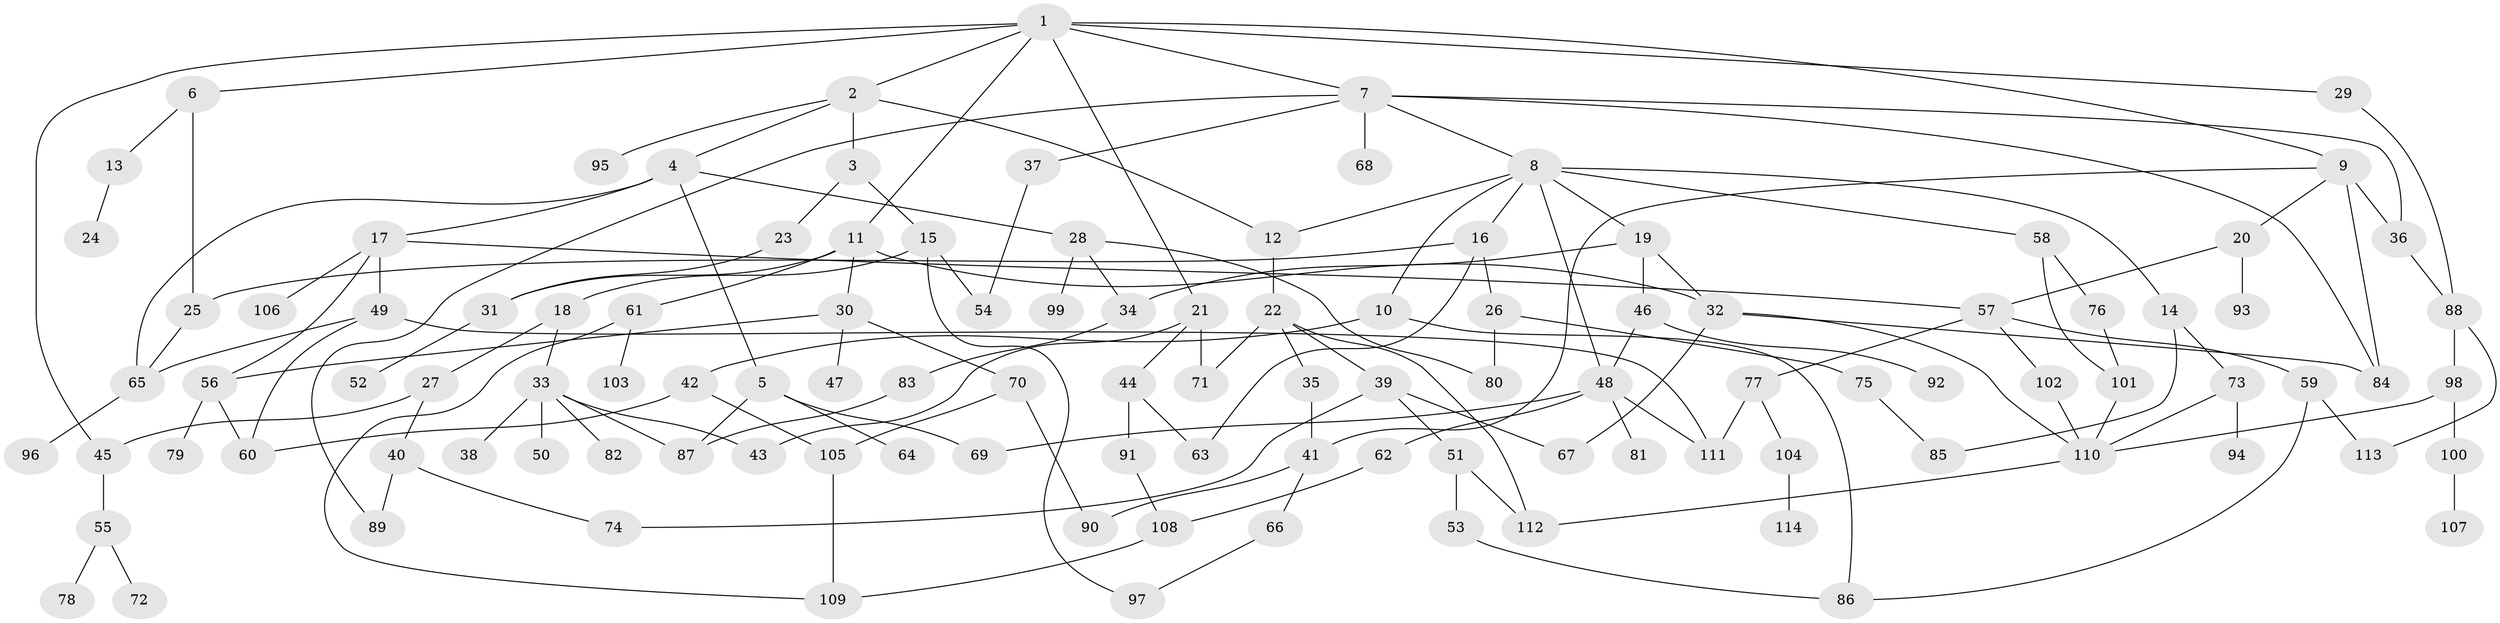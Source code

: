 // coarse degree distribution, {11: 0.012658227848101266, 3: 0.25316455696202533, 7: 0.05063291139240506, 5: 0.10126582278481013, 4: 0.08860759493670886, 10: 0.012658227848101266, 1: 0.24050632911392406, 6: 0.0379746835443038, 2: 0.20253164556962025}
// Generated by graph-tools (version 1.1) at 2025/23/03/03/25 07:23:35]
// undirected, 114 vertices, 161 edges
graph export_dot {
graph [start="1"]
  node [color=gray90,style=filled];
  1;
  2;
  3;
  4;
  5;
  6;
  7;
  8;
  9;
  10;
  11;
  12;
  13;
  14;
  15;
  16;
  17;
  18;
  19;
  20;
  21;
  22;
  23;
  24;
  25;
  26;
  27;
  28;
  29;
  30;
  31;
  32;
  33;
  34;
  35;
  36;
  37;
  38;
  39;
  40;
  41;
  42;
  43;
  44;
  45;
  46;
  47;
  48;
  49;
  50;
  51;
  52;
  53;
  54;
  55;
  56;
  57;
  58;
  59;
  60;
  61;
  62;
  63;
  64;
  65;
  66;
  67;
  68;
  69;
  70;
  71;
  72;
  73;
  74;
  75;
  76;
  77;
  78;
  79;
  80;
  81;
  82;
  83;
  84;
  85;
  86;
  87;
  88;
  89;
  90;
  91;
  92;
  93;
  94;
  95;
  96;
  97;
  98;
  99;
  100;
  101;
  102;
  103;
  104;
  105;
  106;
  107;
  108;
  109;
  110;
  111;
  112;
  113;
  114;
  1 -- 2;
  1 -- 6;
  1 -- 7;
  1 -- 9;
  1 -- 11;
  1 -- 21;
  1 -- 29;
  1 -- 45;
  2 -- 3;
  2 -- 4;
  2 -- 95;
  2 -- 12;
  3 -- 15;
  3 -- 23;
  4 -- 5;
  4 -- 17;
  4 -- 28;
  4 -- 65;
  5 -- 64;
  5 -- 87;
  5 -- 69;
  6 -- 13;
  6 -- 25;
  7 -- 8;
  7 -- 36;
  7 -- 37;
  7 -- 68;
  7 -- 84;
  7 -- 89;
  8 -- 10;
  8 -- 12;
  8 -- 14;
  8 -- 16;
  8 -- 19;
  8 -- 58;
  8 -- 48;
  9 -- 20;
  9 -- 36;
  9 -- 84;
  9 -- 41;
  10 -- 42;
  10 -- 86;
  11 -- 30;
  11 -- 31;
  11 -- 32;
  11 -- 61;
  12 -- 22;
  13 -- 24;
  14 -- 73;
  14 -- 85;
  15 -- 18;
  15 -- 54;
  15 -- 97;
  16 -- 26;
  16 -- 63;
  16 -- 25;
  17 -- 49;
  17 -- 56;
  17 -- 106;
  17 -- 57;
  18 -- 27;
  18 -- 33;
  19 -- 34;
  19 -- 46;
  19 -- 32;
  20 -- 57;
  20 -- 93;
  21 -- 43;
  21 -- 44;
  21 -- 71;
  22 -- 35;
  22 -- 39;
  22 -- 71;
  22 -- 112;
  23 -- 31;
  25 -- 65;
  26 -- 75;
  26 -- 80;
  27 -- 40;
  27 -- 45;
  28 -- 99;
  28 -- 34;
  28 -- 80;
  29 -- 88;
  30 -- 47;
  30 -- 70;
  30 -- 56;
  31 -- 52;
  32 -- 84;
  32 -- 110;
  32 -- 67;
  33 -- 38;
  33 -- 50;
  33 -- 82;
  33 -- 87;
  33 -- 43;
  34 -- 83;
  35 -- 41;
  36 -- 88;
  37 -- 54;
  39 -- 51;
  39 -- 67;
  39 -- 74;
  40 -- 89;
  40 -- 74;
  41 -- 66;
  41 -- 90;
  42 -- 60;
  42 -- 105;
  44 -- 63;
  44 -- 91;
  45 -- 55;
  46 -- 48;
  46 -- 92;
  48 -- 62;
  48 -- 69;
  48 -- 81;
  48 -- 111;
  49 -- 65;
  49 -- 111;
  49 -- 60;
  51 -- 53;
  51 -- 112;
  53 -- 86;
  55 -- 72;
  55 -- 78;
  56 -- 79;
  56 -- 60;
  57 -- 59;
  57 -- 77;
  57 -- 102;
  58 -- 76;
  58 -- 101;
  59 -- 86;
  59 -- 113;
  61 -- 103;
  61 -- 109;
  62 -- 108;
  65 -- 96;
  66 -- 97;
  70 -- 105;
  70 -- 90;
  73 -- 94;
  73 -- 110;
  75 -- 85;
  76 -- 101;
  77 -- 104;
  77 -- 111;
  83 -- 87;
  88 -- 98;
  88 -- 113;
  91 -- 108;
  98 -- 100;
  98 -- 110;
  100 -- 107;
  101 -- 110;
  102 -- 110;
  104 -- 114;
  105 -- 109;
  108 -- 109;
  110 -- 112;
}

